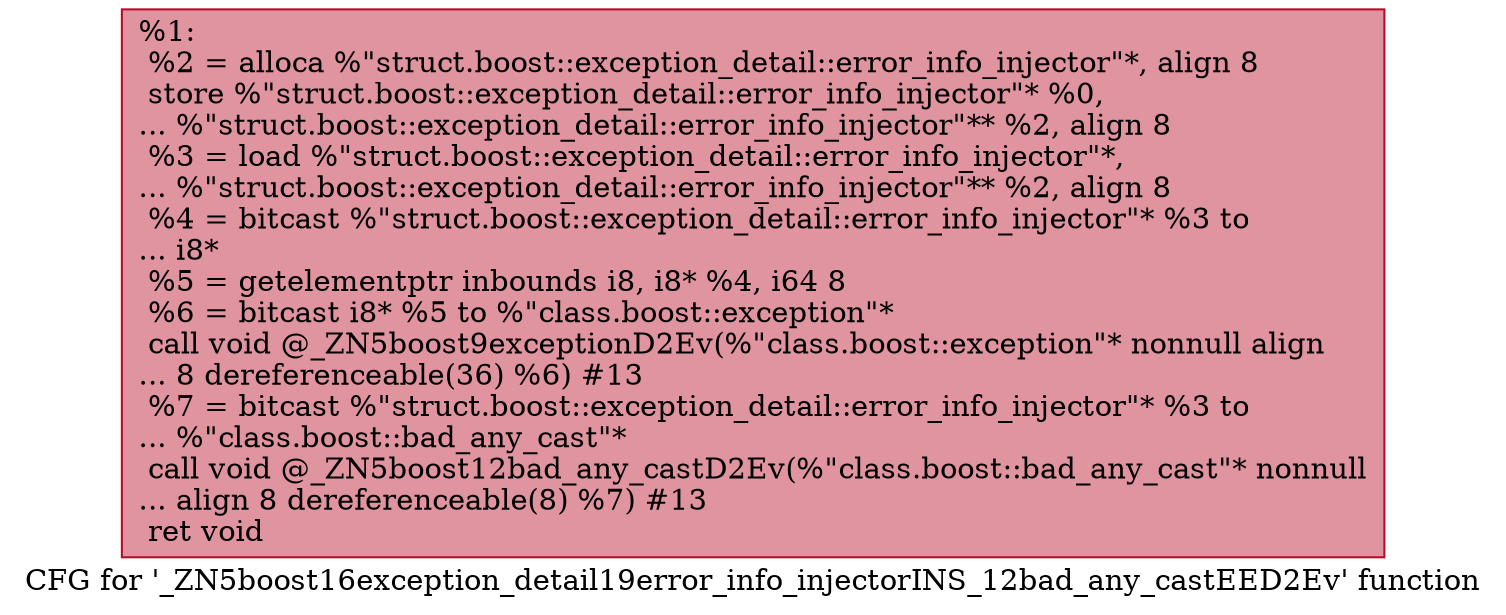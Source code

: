 digraph "CFG for '_ZN5boost16exception_detail19error_info_injectorINS_12bad_any_castEED2Ev' function" {
	label="CFG for '_ZN5boost16exception_detail19error_info_injectorINS_12bad_any_castEED2Ev' function";

	Node0x55dea68a64f0 [shape=record,color="#b70d28ff", style=filled, fillcolor="#b70d2870",label="{%1:\l  %2 = alloca %\"struct.boost::exception_detail::error_info_injector\"*, align 8\l  store %\"struct.boost::exception_detail::error_info_injector\"* %0,\l... %\"struct.boost::exception_detail::error_info_injector\"** %2, align 8\l  %3 = load %\"struct.boost::exception_detail::error_info_injector\"*,\l... %\"struct.boost::exception_detail::error_info_injector\"** %2, align 8\l  %4 = bitcast %\"struct.boost::exception_detail::error_info_injector\"* %3 to\l... i8*\l  %5 = getelementptr inbounds i8, i8* %4, i64 8\l  %6 = bitcast i8* %5 to %\"class.boost::exception\"*\l  call void @_ZN5boost9exceptionD2Ev(%\"class.boost::exception\"* nonnull align\l... 8 dereferenceable(36) %6) #13\l  %7 = bitcast %\"struct.boost::exception_detail::error_info_injector\"* %3 to\l... %\"class.boost::bad_any_cast\"*\l  call void @_ZN5boost12bad_any_castD2Ev(%\"class.boost::bad_any_cast\"* nonnull\l... align 8 dereferenceable(8) %7) #13\l  ret void\l}"];
}
